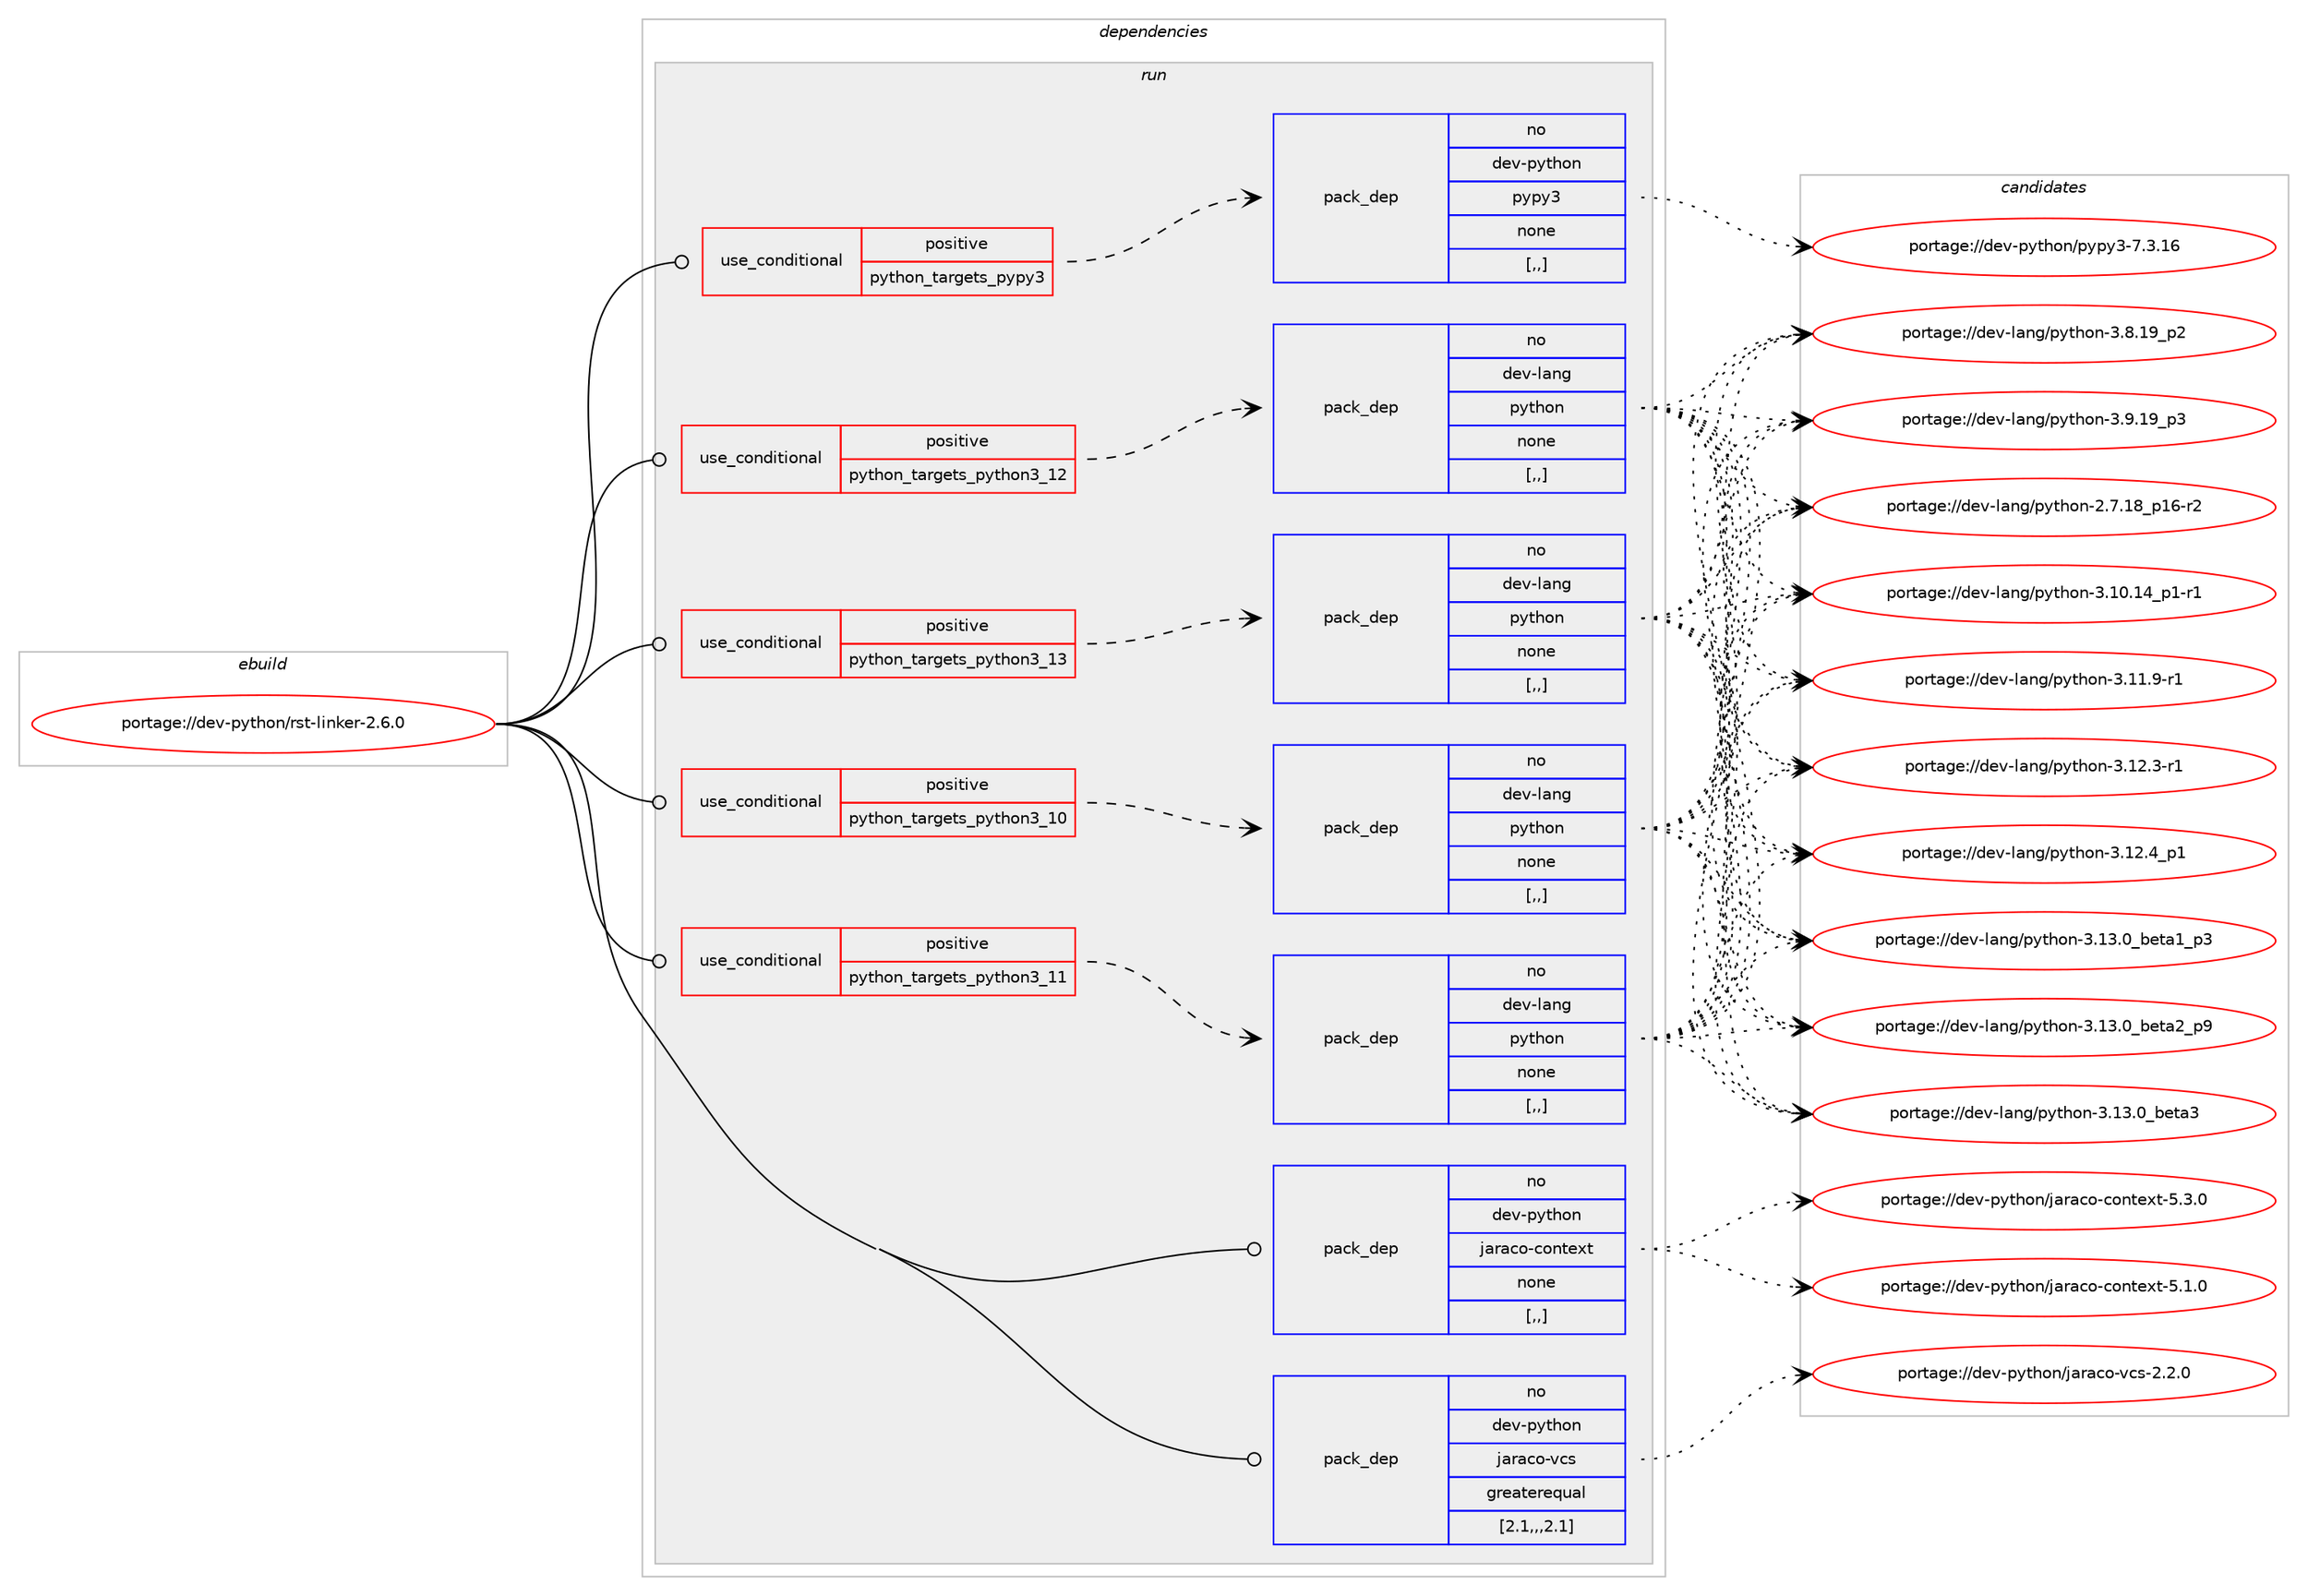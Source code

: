 digraph prolog {

# *************
# Graph options
# *************

newrank=true;
concentrate=true;
compound=true;
graph [rankdir=LR,fontname=Helvetica,fontsize=10,ranksep=1.5];#, ranksep=2.5, nodesep=0.2];
edge  [arrowhead=vee];
node  [fontname=Helvetica,fontsize=10];

# **********
# The ebuild
# **********

subgraph cluster_leftcol {
color=gray;
rank=same;
label=<<i>ebuild</i>>;
id [label="portage://dev-python/rst-linker-2.6.0", color=red, width=4, href="../dev-python/rst-linker-2.6.0.svg"];
}

# ****************
# The dependencies
# ****************

subgraph cluster_midcol {
color=gray;
label=<<i>dependencies</i>>;
subgraph cluster_compile {
fillcolor="#eeeeee";
style=filled;
label=<<i>compile</i>>;
}
subgraph cluster_compileandrun {
fillcolor="#eeeeee";
style=filled;
label=<<i>compile and run</i>>;
}
subgraph cluster_run {
fillcolor="#eeeeee";
style=filled;
label=<<i>run</i>>;
subgraph cond37898 {
dependency158177 [label=<<TABLE BORDER="0" CELLBORDER="1" CELLSPACING="0" CELLPADDING="4"><TR><TD ROWSPAN="3" CELLPADDING="10">use_conditional</TD></TR><TR><TD>positive</TD></TR><TR><TD>python_targets_pypy3</TD></TR></TABLE>>, shape=none, color=red];
subgraph pack119041 {
dependency158178 [label=<<TABLE BORDER="0" CELLBORDER="1" CELLSPACING="0" CELLPADDING="4" WIDTH="220"><TR><TD ROWSPAN="6" CELLPADDING="30">pack_dep</TD></TR><TR><TD WIDTH="110">no</TD></TR><TR><TD>dev-python</TD></TR><TR><TD>pypy3</TD></TR><TR><TD>none</TD></TR><TR><TD>[,,]</TD></TR></TABLE>>, shape=none, color=blue];
}
dependency158177:e -> dependency158178:w [weight=20,style="dashed",arrowhead="vee"];
}
id:e -> dependency158177:w [weight=20,style="solid",arrowhead="odot"];
subgraph cond37899 {
dependency158179 [label=<<TABLE BORDER="0" CELLBORDER="1" CELLSPACING="0" CELLPADDING="4"><TR><TD ROWSPAN="3" CELLPADDING="10">use_conditional</TD></TR><TR><TD>positive</TD></TR><TR><TD>python_targets_python3_10</TD></TR></TABLE>>, shape=none, color=red];
subgraph pack119042 {
dependency158180 [label=<<TABLE BORDER="0" CELLBORDER="1" CELLSPACING="0" CELLPADDING="4" WIDTH="220"><TR><TD ROWSPAN="6" CELLPADDING="30">pack_dep</TD></TR><TR><TD WIDTH="110">no</TD></TR><TR><TD>dev-lang</TD></TR><TR><TD>python</TD></TR><TR><TD>none</TD></TR><TR><TD>[,,]</TD></TR></TABLE>>, shape=none, color=blue];
}
dependency158179:e -> dependency158180:w [weight=20,style="dashed",arrowhead="vee"];
}
id:e -> dependency158179:w [weight=20,style="solid",arrowhead="odot"];
subgraph cond37900 {
dependency158181 [label=<<TABLE BORDER="0" CELLBORDER="1" CELLSPACING="0" CELLPADDING="4"><TR><TD ROWSPAN="3" CELLPADDING="10">use_conditional</TD></TR><TR><TD>positive</TD></TR><TR><TD>python_targets_python3_11</TD></TR></TABLE>>, shape=none, color=red];
subgraph pack119043 {
dependency158182 [label=<<TABLE BORDER="0" CELLBORDER="1" CELLSPACING="0" CELLPADDING="4" WIDTH="220"><TR><TD ROWSPAN="6" CELLPADDING="30">pack_dep</TD></TR><TR><TD WIDTH="110">no</TD></TR><TR><TD>dev-lang</TD></TR><TR><TD>python</TD></TR><TR><TD>none</TD></TR><TR><TD>[,,]</TD></TR></TABLE>>, shape=none, color=blue];
}
dependency158181:e -> dependency158182:w [weight=20,style="dashed",arrowhead="vee"];
}
id:e -> dependency158181:w [weight=20,style="solid",arrowhead="odot"];
subgraph cond37901 {
dependency158183 [label=<<TABLE BORDER="0" CELLBORDER="1" CELLSPACING="0" CELLPADDING="4"><TR><TD ROWSPAN="3" CELLPADDING="10">use_conditional</TD></TR><TR><TD>positive</TD></TR><TR><TD>python_targets_python3_12</TD></TR></TABLE>>, shape=none, color=red];
subgraph pack119044 {
dependency158184 [label=<<TABLE BORDER="0" CELLBORDER="1" CELLSPACING="0" CELLPADDING="4" WIDTH="220"><TR><TD ROWSPAN="6" CELLPADDING="30">pack_dep</TD></TR><TR><TD WIDTH="110">no</TD></TR><TR><TD>dev-lang</TD></TR><TR><TD>python</TD></TR><TR><TD>none</TD></TR><TR><TD>[,,]</TD></TR></TABLE>>, shape=none, color=blue];
}
dependency158183:e -> dependency158184:w [weight=20,style="dashed",arrowhead="vee"];
}
id:e -> dependency158183:w [weight=20,style="solid",arrowhead="odot"];
subgraph cond37902 {
dependency158185 [label=<<TABLE BORDER="0" CELLBORDER="1" CELLSPACING="0" CELLPADDING="4"><TR><TD ROWSPAN="3" CELLPADDING="10">use_conditional</TD></TR><TR><TD>positive</TD></TR><TR><TD>python_targets_python3_13</TD></TR></TABLE>>, shape=none, color=red];
subgraph pack119045 {
dependency158186 [label=<<TABLE BORDER="0" CELLBORDER="1" CELLSPACING="0" CELLPADDING="4" WIDTH="220"><TR><TD ROWSPAN="6" CELLPADDING="30">pack_dep</TD></TR><TR><TD WIDTH="110">no</TD></TR><TR><TD>dev-lang</TD></TR><TR><TD>python</TD></TR><TR><TD>none</TD></TR><TR><TD>[,,]</TD></TR></TABLE>>, shape=none, color=blue];
}
dependency158185:e -> dependency158186:w [weight=20,style="dashed",arrowhead="vee"];
}
id:e -> dependency158185:w [weight=20,style="solid",arrowhead="odot"];
subgraph pack119046 {
dependency158187 [label=<<TABLE BORDER="0" CELLBORDER="1" CELLSPACING="0" CELLPADDING="4" WIDTH="220"><TR><TD ROWSPAN="6" CELLPADDING="30">pack_dep</TD></TR><TR><TD WIDTH="110">no</TD></TR><TR><TD>dev-python</TD></TR><TR><TD>jaraco-context</TD></TR><TR><TD>none</TD></TR><TR><TD>[,,]</TD></TR></TABLE>>, shape=none, color=blue];
}
id:e -> dependency158187:w [weight=20,style="solid",arrowhead="odot"];
subgraph pack119047 {
dependency158188 [label=<<TABLE BORDER="0" CELLBORDER="1" CELLSPACING="0" CELLPADDING="4" WIDTH="220"><TR><TD ROWSPAN="6" CELLPADDING="30">pack_dep</TD></TR><TR><TD WIDTH="110">no</TD></TR><TR><TD>dev-python</TD></TR><TR><TD>jaraco-vcs</TD></TR><TR><TD>greaterequal</TD></TR><TR><TD>[2.1,,,2.1]</TD></TR></TABLE>>, shape=none, color=blue];
}
id:e -> dependency158188:w [weight=20,style="solid",arrowhead="odot"];
}
}

# **************
# The candidates
# **************

subgraph cluster_choices {
rank=same;
color=gray;
label=<<i>candidates</i>>;

subgraph choice119041 {
color=black;
nodesep=1;
choice10010111845112121116104111110471121211121215145554651464954 [label="portage://dev-python/pypy3-7.3.16", color=red, width=4,href="../dev-python/pypy3-7.3.16.svg"];
dependency158178:e -> choice10010111845112121116104111110471121211121215145554651464954:w [style=dotted,weight="100"];
}
subgraph choice119042 {
color=black;
nodesep=1;
choice100101118451089711010347112121116104111110455046554649569511249544511450 [label="portage://dev-lang/python-2.7.18_p16-r2", color=red, width=4,href="../dev-lang/python-2.7.18_p16-r2.svg"];
choice100101118451089711010347112121116104111110455146494846495295112494511449 [label="portage://dev-lang/python-3.10.14_p1-r1", color=red, width=4,href="../dev-lang/python-3.10.14_p1-r1.svg"];
choice100101118451089711010347112121116104111110455146494946574511449 [label="portage://dev-lang/python-3.11.9-r1", color=red, width=4,href="../dev-lang/python-3.11.9-r1.svg"];
choice100101118451089711010347112121116104111110455146495046514511449 [label="portage://dev-lang/python-3.12.3-r1", color=red, width=4,href="../dev-lang/python-3.12.3-r1.svg"];
choice100101118451089711010347112121116104111110455146495046529511249 [label="portage://dev-lang/python-3.12.4_p1", color=red, width=4,href="../dev-lang/python-3.12.4_p1.svg"];
choice10010111845108971101034711212111610411111045514649514648959810111697499511251 [label="portage://dev-lang/python-3.13.0_beta1_p3", color=red, width=4,href="../dev-lang/python-3.13.0_beta1_p3.svg"];
choice10010111845108971101034711212111610411111045514649514648959810111697509511257 [label="portage://dev-lang/python-3.13.0_beta2_p9", color=red, width=4,href="../dev-lang/python-3.13.0_beta2_p9.svg"];
choice1001011184510897110103471121211161041111104551464951464895981011169751 [label="portage://dev-lang/python-3.13.0_beta3", color=red, width=4,href="../dev-lang/python-3.13.0_beta3.svg"];
choice100101118451089711010347112121116104111110455146564649579511250 [label="portage://dev-lang/python-3.8.19_p2", color=red, width=4,href="../dev-lang/python-3.8.19_p2.svg"];
choice100101118451089711010347112121116104111110455146574649579511251 [label="portage://dev-lang/python-3.9.19_p3", color=red, width=4,href="../dev-lang/python-3.9.19_p3.svg"];
dependency158180:e -> choice100101118451089711010347112121116104111110455046554649569511249544511450:w [style=dotted,weight="100"];
dependency158180:e -> choice100101118451089711010347112121116104111110455146494846495295112494511449:w [style=dotted,weight="100"];
dependency158180:e -> choice100101118451089711010347112121116104111110455146494946574511449:w [style=dotted,weight="100"];
dependency158180:e -> choice100101118451089711010347112121116104111110455146495046514511449:w [style=dotted,weight="100"];
dependency158180:e -> choice100101118451089711010347112121116104111110455146495046529511249:w [style=dotted,weight="100"];
dependency158180:e -> choice10010111845108971101034711212111610411111045514649514648959810111697499511251:w [style=dotted,weight="100"];
dependency158180:e -> choice10010111845108971101034711212111610411111045514649514648959810111697509511257:w [style=dotted,weight="100"];
dependency158180:e -> choice1001011184510897110103471121211161041111104551464951464895981011169751:w [style=dotted,weight="100"];
dependency158180:e -> choice100101118451089711010347112121116104111110455146564649579511250:w [style=dotted,weight="100"];
dependency158180:e -> choice100101118451089711010347112121116104111110455146574649579511251:w [style=dotted,weight="100"];
}
subgraph choice119043 {
color=black;
nodesep=1;
choice100101118451089711010347112121116104111110455046554649569511249544511450 [label="portage://dev-lang/python-2.7.18_p16-r2", color=red, width=4,href="../dev-lang/python-2.7.18_p16-r2.svg"];
choice100101118451089711010347112121116104111110455146494846495295112494511449 [label="portage://dev-lang/python-3.10.14_p1-r1", color=red, width=4,href="../dev-lang/python-3.10.14_p1-r1.svg"];
choice100101118451089711010347112121116104111110455146494946574511449 [label="portage://dev-lang/python-3.11.9-r1", color=red, width=4,href="../dev-lang/python-3.11.9-r1.svg"];
choice100101118451089711010347112121116104111110455146495046514511449 [label="portage://dev-lang/python-3.12.3-r1", color=red, width=4,href="../dev-lang/python-3.12.3-r1.svg"];
choice100101118451089711010347112121116104111110455146495046529511249 [label="portage://dev-lang/python-3.12.4_p1", color=red, width=4,href="../dev-lang/python-3.12.4_p1.svg"];
choice10010111845108971101034711212111610411111045514649514648959810111697499511251 [label="portage://dev-lang/python-3.13.0_beta1_p3", color=red, width=4,href="../dev-lang/python-3.13.0_beta1_p3.svg"];
choice10010111845108971101034711212111610411111045514649514648959810111697509511257 [label="portage://dev-lang/python-3.13.0_beta2_p9", color=red, width=4,href="../dev-lang/python-3.13.0_beta2_p9.svg"];
choice1001011184510897110103471121211161041111104551464951464895981011169751 [label="portage://dev-lang/python-3.13.0_beta3", color=red, width=4,href="../dev-lang/python-3.13.0_beta3.svg"];
choice100101118451089711010347112121116104111110455146564649579511250 [label="portage://dev-lang/python-3.8.19_p2", color=red, width=4,href="../dev-lang/python-3.8.19_p2.svg"];
choice100101118451089711010347112121116104111110455146574649579511251 [label="portage://dev-lang/python-3.9.19_p3", color=red, width=4,href="../dev-lang/python-3.9.19_p3.svg"];
dependency158182:e -> choice100101118451089711010347112121116104111110455046554649569511249544511450:w [style=dotted,weight="100"];
dependency158182:e -> choice100101118451089711010347112121116104111110455146494846495295112494511449:w [style=dotted,weight="100"];
dependency158182:e -> choice100101118451089711010347112121116104111110455146494946574511449:w [style=dotted,weight="100"];
dependency158182:e -> choice100101118451089711010347112121116104111110455146495046514511449:w [style=dotted,weight="100"];
dependency158182:e -> choice100101118451089711010347112121116104111110455146495046529511249:w [style=dotted,weight="100"];
dependency158182:e -> choice10010111845108971101034711212111610411111045514649514648959810111697499511251:w [style=dotted,weight="100"];
dependency158182:e -> choice10010111845108971101034711212111610411111045514649514648959810111697509511257:w [style=dotted,weight="100"];
dependency158182:e -> choice1001011184510897110103471121211161041111104551464951464895981011169751:w [style=dotted,weight="100"];
dependency158182:e -> choice100101118451089711010347112121116104111110455146564649579511250:w [style=dotted,weight="100"];
dependency158182:e -> choice100101118451089711010347112121116104111110455146574649579511251:w [style=dotted,weight="100"];
}
subgraph choice119044 {
color=black;
nodesep=1;
choice100101118451089711010347112121116104111110455046554649569511249544511450 [label="portage://dev-lang/python-2.7.18_p16-r2", color=red, width=4,href="../dev-lang/python-2.7.18_p16-r2.svg"];
choice100101118451089711010347112121116104111110455146494846495295112494511449 [label="portage://dev-lang/python-3.10.14_p1-r1", color=red, width=4,href="../dev-lang/python-3.10.14_p1-r1.svg"];
choice100101118451089711010347112121116104111110455146494946574511449 [label="portage://dev-lang/python-3.11.9-r1", color=red, width=4,href="../dev-lang/python-3.11.9-r1.svg"];
choice100101118451089711010347112121116104111110455146495046514511449 [label="portage://dev-lang/python-3.12.3-r1", color=red, width=4,href="../dev-lang/python-3.12.3-r1.svg"];
choice100101118451089711010347112121116104111110455146495046529511249 [label="portage://dev-lang/python-3.12.4_p1", color=red, width=4,href="../dev-lang/python-3.12.4_p1.svg"];
choice10010111845108971101034711212111610411111045514649514648959810111697499511251 [label="portage://dev-lang/python-3.13.0_beta1_p3", color=red, width=4,href="../dev-lang/python-3.13.0_beta1_p3.svg"];
choice10010111845108971101034711212111610411111045514649514648959810111697509511257 [label="portage://dev-lang/python-3.13.0_beta2_p9", color=red, width=4,href="../dev-lang/python-3.13.0_beta2_p9.svg"];
choice1001011184510897110103471121211161041111104551464951464895981011169751 [label="portage://dev-lang/python-3.13.0_beta3", color=red, width=4,href="../dev-lang/python-3.13.0_beta3.svg"];
choice100101118451089711010347112121116104111110455146564649579511250 [label="portage://dev-lang/python-3.8.19_p2", color=red, width=4,href="../dev-lang/python-3.8.19_p2.svg"];
choice100101118451089711010347112121116104111110455146574649579511251 [label="portage://dev-lang/python-3.9.19_p3", color=red, width=4,href="../dev-lang/python-3.9.19_p3.svg"];
dependency158184:e -> choice100101118451089711010347112121116104111110455046554649569511249544511450:w [style=dotted,weight="100"];
dependency158184:e -> choice100101118451089711010347112121116104111110455146494846495295112494511449:w [style=dotted,weight="100"];
dependency158184:e -> choice100101118451089711010347112121116104111110455146494946574511449:w [style=dotted,weight="100"];
dependency158184:e -> choice100101118451089711010347112121116104111110455146495046514511449:w [style=dotted,weight="100"];
dependency158184:e -> choice100101118451089711010347112121116104111110455146495046529511249:w [style=dotted,weight="100"];
dependency158184:e -> choice10010111845108971101034711212111610411111045514649514648959810111697499511251:w [style=dotted,weight="100"];
dependency158184:e -> choice10010111845108971101034711212111610411111045514649514648959810111697509511257:w [style=dotted,weight="100"];
dependency158184:e -> choice1001011184510897110103471121211161041111104551464951464895981011169751:w [style=dotted,weight="100"];
dependency158184:e -> choice100101118451089711010347112121116104111110455146564649579511250:w [style=dotted,weight="100"];
dependency158184:e -> choice100101118451089711010347112121116104111110455146574649579511251:w [style=dotted,weight="100"];
}
subgraph choice119045 {
color=black;
nodesep=1;
choice100101118451089711010347112121116104111110455046554649569511249544511450 [label="portage://dev-lang/python-2.7.18_p16-r2", color=red, width=4,href="../dev-lang/python-2.7.18_p16-r2.svg"];
choice100101118451089711010347112121116104111110455146494846495295112494511449 [label="portage://dev-lang/python-3.10.14_p1-r1", color=red, width=4,href="../dev-lang/python-3.10.14_p1-r1.svg"];
choice100101118451089711010347112121116104111110455146494946574511449 [label="portage://dev-lang/python-3.11.9-r1", color=red, width=4,href="../dev-lang/python-3.11.9-r1.svg"];
choice100101118451089711010347112121116104111110455146495046514511449 [label="portage://dev-lang/python-3.12.3-r1", color=red, width=4,href="../dev-lang/python-3.12.3-r1.svg"];
choice100101118451089711010347112121116104111110455146495046529511249 [label="portage://dev-lang/python-3.12.4_p1", color=red, width=4,href="../dev-lang/python-3.12.4_p1.svg"];
choice10010111845108971101034711212111610411111045514649514648959810111697499511251 [label="portage://dev-lang/python-3.13.0_beta1_p3", color=red, width=4,href="../dev-lang/python-3.13.0_beta1_p3.svg"];
choice10010111845108971101034711212111610411111045514649514648959810111697509511257 [label="portage://dev-lang/python-3.13.0_beta2_p9", color=red, width=4,href="../dev-lang/python-3.13.0_beta2_p9.svg"];
choice1001011184510897110103471121211161041111104551464951464895981011169751 [label="portage://dev-lang/python-3.13.0_beta3", color=red, width=4,href="../dev-lang/python-3.13.0_beta3.svg"];
choice100101118451089711010347112121116104111110455146564649579511250 [label="portage://dev-lang/python-3.8.19_p2", color=red, width=4,href="../dev-lang/python-3.8.19_p2.svg"];
choice100101118451089711010347112121116104111110455146574649579511251 [label="portage://dev-lang/python-3.9.19_p3", color=red, width=4,href="../dev-lang/python-3.9.19_p3.svg"];
dependency158186:e -> choice100101118451089711010347112121116104111110455046554649569511249544511450:w [style=dotted,weight="100"];
dependency158186:e -> choice100101118451089711010347112121116104111110455146494846495295112494511449:w [style=dotted,weight="100"];
dependency158186:e -> choice100101118451089711010347112121116104111110455146494946574511449:w [style=dotted,weight="100"];
dependency158186:e -> choice100101118451089711010347112121116104111110455146495046514511449:w [style=dotted,weight="100"];
dependency158186:e -> choice100101118451089711010347112121116104111110455146495046529511249:w [style=dotted,weight="100"];
dependency158186:e -> choice10010111845108971101034711212111610411111045514649514648959810111697499511251:w [style=dotted,weight="100"];
dependency158186:e -> choice10010111845108971101034711212111610411111045514649514648959810111697509511257:w [style=dotted,weight="100"];
dependency158186:e -> choice1001011184510897110103471121211161041111104551464951464895981011169751:w [style=dotted,weight="100"];
dependency158186:e -> choice100101118451089711010347112121116104111110455146564649579511250:w [style=dotted,weight="100"];
dependency158186:e -> choice100101118451089711010347112121116104111110455146574649579511251:w [style=dotted,weight="100"];
}
subgraph choice119046 {
color=black;
nodesep=1;
choice10010111845112121116104111110471069711497991114599111110116101120116455346494648 [label="portage://dev-python/jaraco-context-5.1.0", color=red, width=4,href="../dev-python/jaraco-context-5.1.0.svg"];
choice10010111845112121116104111110471069711497991114599111110116101120116455346514648 [label="portage://dev-python/jaraco-context-5.3.0", color=red, width=4,href="../dev-python/jaraco-context-5.3.0.svg"];
dependency158187:e -> choice10010111845112121116104111110471069711497991114599111110116101120116455346494648:w [style=dotted,weight="100"];
dependency158187:e -> choice10010111845112121116104111110471069711497991114599111110116101120116455346514648:w [style=dotted,weight="100"];
}
subgraph choice119047 {
color=black;
nodesep=1;
choice10010111845112121116104111110471069711497991114511899115455046504648 [label="portage://dev-python/jaraco-vcs-2.2.0", color=red, width=4,href="../dev-python/jaraco-vcs-2.2.0.svg"];
dependency158188:e -> choice10010111845112121116104111110471069711497991114511899115455046504648:w [style=dotted,weight="100"];
}
}

}

